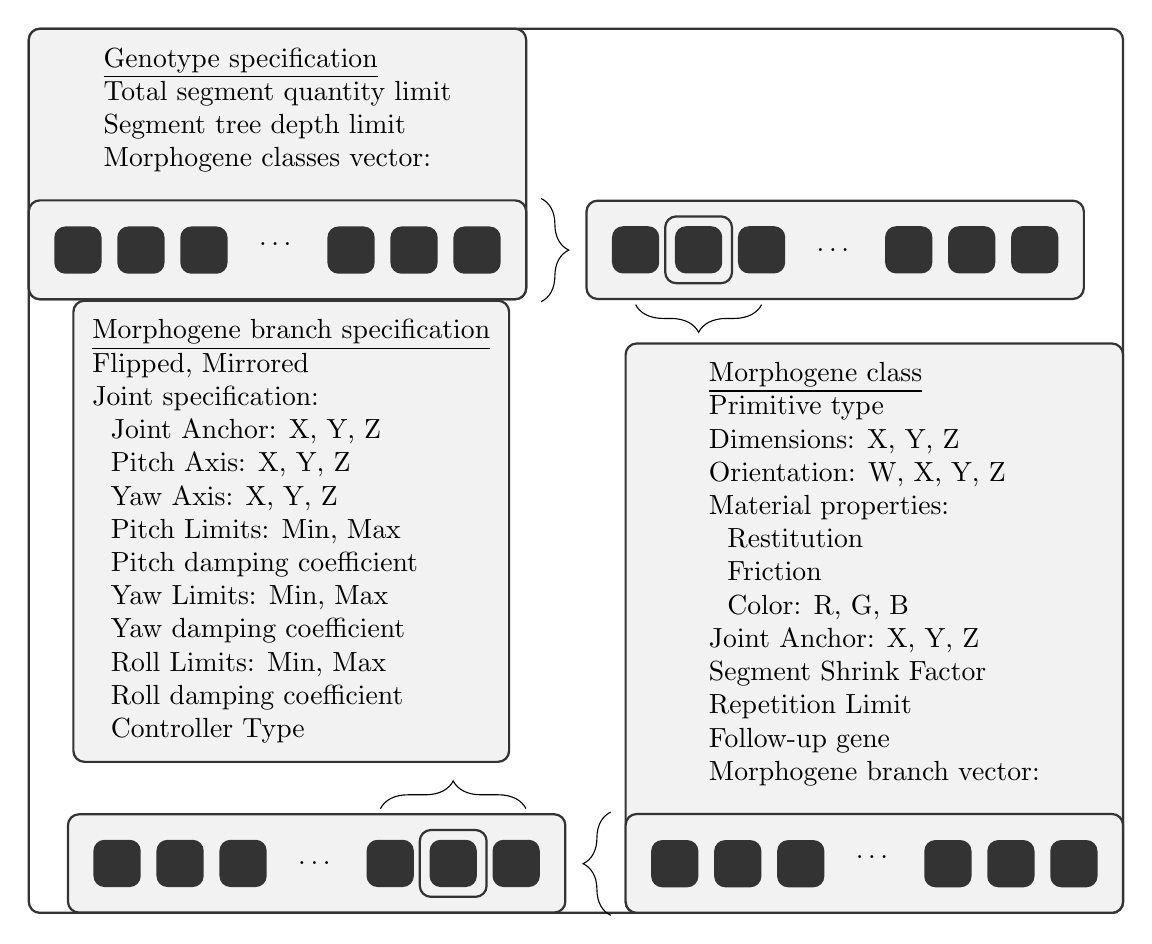\begin{tikzpicture}
\pgfdeclarelayer{background}
\pgfdeclarelayer{foreground}
\pgfsetlayers{background,main,foreground}
\tikzstyle{bigbox} = [draw=black!80, thick, fill=black!5, rounded corners, rectangle]
\tikzstyle{box} = [minimum size=0.6cm, rounded corners,rectangle, fill=black!80]


%###############################################
% Genome specification box
%###############################################
\node[align=left](genome-spec){
\underline{Genotype specification}\\
Total segment quantity limit\\
Segment tree depth limit\\
Morphogene classes vector:\\
};


%###############################################
% Morphogene classes vector below genome specification box
%###############################################
\matrix[anchor=east](morphogene-classes)[below=0cm of genome-spec, row sep=2mm, column sep=2mm, inner sep=2mm] {
\node[box]{}; & \node[box]{}; & \node[box]{}; & \node[]{$\dots$}; & \node[box]{}; & \node[box]{}; & \node(brace-node)[box]{};\\
};
\node(above-brace-node)[above=0.1cm of brace-node]{};
\node(above-right-brace-node)[right=0.3cm of above-brace-node]{};
\node(below-brace-node)[below=0.1cm of brace-node]{};
\node(below-right-brace-node)[right=0.3cm of below-brace-node]{};


%###############################################
% Brace to second morphogene class vector
%###############################################
\draw [decorate,decoration={brace,amplitude=10pt,mirror,raise=4pt},yshift=0pt]
(below-right-brace-node.south east) -- (above-right-brace-node.north east)
%(3.3,-2.5) -- (3.3,-1.1) 
node[anchor=west](morphogene-spec-brace) [left=-0.2cm of brace-node,black,midway] {};


%###############################################
% Morphogene classes vector
%###############################################
\matrix[anchor=south](morphogene-vector)[right=of morphogene-classes, row sep=2mm, column sep=2mm, inner sep=2mm] {
\node(left-to-selected-morphogene)[box]{}; & \node(selected-morphogene)[box]{}; & \node(right-to-selected-morphogene)[box]{}; & \node[]{$\dots$}; & \node[box]{}; & \node[box]{}; & \node(most-right-morphogene)[box]{};\\
};
\node(below-left-of-selected-morphogene)[below= 0cm of left-to-selected-morphogene]{};
\node(below-right-of-selected-morphogene)[below=0cm of right-to-selected-morphogene]{};


%###############################################
% Brace to morphogene class
%###############################################
\draw [decorate,decoration={brace,amplitude=10pt,mirror,raise=4pt}]
(below-left-of-selected-morphogene.south) -- (below-right-of-selected-morphogene.south)
%(5,-2.4) -- (6.5,-2.4)
node[anchor=south] (morphogene-class-brace) [below=of morphogene-vector,black,midway] {};


%###############################################
% Morphogene class box
%###############################################
\node(morphogene-class)[below right=1.0cm and -0.3cm of selected-morphogene,align=left]{
\underline{Morphogene class}\\
Primitive type\\
Dimensions: X, Y, Z\\
Orientation: W, X, Y, Z \\
Material properties:\\
~~Restitution\\
~~Friction\\
~~Color: R, G, B \\
Joint Anchor: X, Y, Z\\
Segment Shrink Factor\\
Repetition Limit\\
Follow-up gene\\
Morphogene branch vector:\\
};


%###############################################
% Morphogene branches vector below morphogene class box
%###############################################
\matrix(morphogene-branches)[below=0cm of morphogene-class, row sep=2mm, column sep=2mm, inner sep=2mm] {
\node(brace-node2)[box]{}; & \node[box]{}; & \node[box]{}; & \node[]{$\dots$}; & \node[box]{}; & \node[box]{}; & \node[box]{};\\
};
\node(above-brace-node)[above=0.1cm of brace-node2]{};
\node(above-left-brace-node)[left=0.3cm of above-brace-node]{};
\node(below-brace-node)[below=0.1cm of brace-node2]{};
\node(below-left-brace-node)[left=0.3cm of below-brace-node]{};


%###############################################
% Brace to second morphogene branches vector
%###############################################
\draw [decorate,decoration={brace,amplitude=10pt,mirror,raise=4pt},yshift=0pt]
(above-left-brace-node.north west) -- (below-left-brace-node.south west) 
node (morphogene-branch-brace) [black,midway] {};


%###############################################
% Morphogene braches vector
%###############################################
\matrix(morphogene-branch-vector)[left=1.0cm of morphogene-branches, row sep=2mm, column sep=2mm, inner sep=2mm] {
\node[box]{}; & \node[box]{}; & \node[box]{}; & \node[]{$\dots$}; & \node(left-to-selected-morphogene-branch)[box]{}; & \node(selected-morphogene-branch)[box]{}; & \node(right-to-selected-morphogene-branch)[box]{};\\
};
\node(above-left-of-selected-morphogene-branch)[above= 0cm of left-to-selected-morphogene-branch]{};
\node(above-right-of-selected-morphogene-branch)[above=0cm of right-to-selected-morphogene-branch]{};


%###############################################
% Brace to morphogene branch specification
%###############################################
\draw [decorate,decoration={brace,amplitude=10pt,mirror,raise=4pt},yshift=0pt]
(above-right-of-selected-morphogene-branch.north east) -- (above-left-of-selected-morphogene-branch.north west)
node (morphogene-branch-spec-brace) [black,midway] {};


%###############################################
% Morphogene branch specification box
%###############################################
\node[above left=1.1cm and -0.9cm of selected-morphogene-branch,align=left] (morphogene-branch-spec){
\underline{Morphogene branch specification}\\
Flipped, Mirrored \\
Joint specification:\\
~~Joint Anchor: X, Y, Z\\
~~Pitch Axis: X, Y, Z\\
~~Yaw Axis: X, Y, Z\\
~~Pitch Limits: Min, Max\\
~~Pitch damping coefficient\\
~~Yaw Limits: Min, Max\\	
~~Yaw damping coefficient\\
~~Roll Limits: Min, Max\\
~~Roll damping coefficient\\
~~Controller Type
};

%###############################################
% Boxes in background around information
%###############################################
\begin{pgfonlayer}{background}
  \node(diagram-box)[draw=black!80, thick, fill=white!100,rounded corners, rectangle] [fit = (genome-spec) (morphogene-classes) (morphogene-branch-vector) (morphogene-branches)] {};
  \node(morphogene-classes-box)[bigbox] [fit = (genome-spec) (morphogene-classes)] {};
  \node(morphogene-classes-box)[bigbox][fit = (morphogene-classes)]{};
  \node(morphogene-vector-box)[bigbox][fit = (morphogene-vector)]{};
  \node(morphogene-classes-box)[bigbox][fit = (selected-morphogene)]{};
  \node(morphogene-spec-box)[bigbox] [fit = (morphogene-class) (morphogene-branches)] {};
  \node(morphogene-branches-box)[bigbox][fit = (morphogene-branches)]{};
  \node(morphogene-branch-vector-box)[bigbox][fit = (morphogene-branch-vector)]{};
    \node(morphogene-classes-box)[bigbox][fit = (selected-morphogene-branch)]{};
  \node(morphogene-branch-spec-box)[bigbox][fit = (morphogene-branch-spec)]{};
\end{pgfonlayer}
%
\end{tikzpicture}
